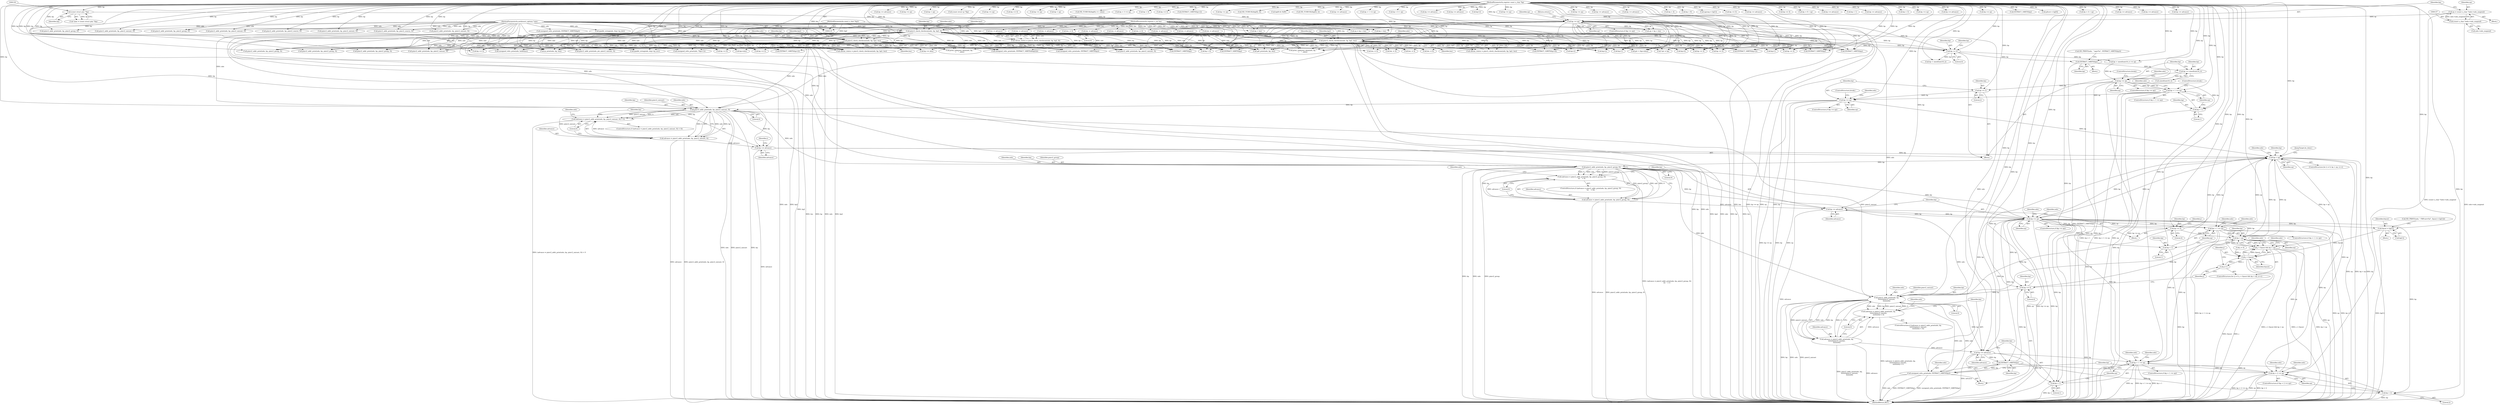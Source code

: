 digraph "0_tcpdump_6fca58f5f9c96749a575f52e20598ad43f5bdf30@API" {
"1000979" [label="(Call,bp += sizeof(uint16_t))"];
"1000977" [label="(Call,EXTRACT_16BITS(bp))"];
"1000121" [label="(MethodParameterIn,register const u_char *bp)"];
"1000961" [label="(Call,bp += 4)"];
"1000221" [label="(Call,pimv2_check_checksum(ndo, bp, bp2, len))"];
"1000209" [label="(Call,pimv2_check_checksum(ndo, bp, bp2, 8))"];
"1000120" [label="(MethodParameterIn,netdissect_options *ndo)"];
"1000142" [label="(Call,bp >= ep)"];
"1000129" [label="(Call,(const struct pim *)bp)"];
"1000134" [label="(Call,ep = (const u_char *)ndo->ndo_snapend)"];
"1000136" [label="(Call,(const u_char *)ndo->ndo_snapend)"];
"1000123" [label="(MethodParameterIn,const u_char *bp2)"];
"1000122" [label="(MethodParameterIn,register u_int len)"];
"1000230" [label="(Call,pimv2_check_checksum(ndo, bp, bp2, len))"];
"1000984" [label="(Call,bp >= ep)"];
"1000997" [label="(Call,bp + 1 >= ep)"];
"1001015" [label="(Call,bp >= ep)"];
"1001027" [label="(Call,pimv2_addr_print(ndo, bp, pimv2_unicast, 0))"];
"1001024" [label="(Call,(advance = pimv2_addr_print(ndo, bp, pimv2_unicast, 0)) < 0)"];
"1001025" [label="(Call,advance = pimv2_addr_print(ndo, bp, pimv2_unicast, 0))"];
"1001039" [label="(Call,bp += advance)"];
"1001046" [label="(Call,bp < ep)"];
"1001062" [label="(Call,pimv2_addr_print(ndo, bp, pimv2_group, 0))"];
"1001059" [label="(Call,(advance = pimv2_addr_print(ndo, bp, pimv2_group, 0))\n\t\t\t    < 0)"];
"1001060" [label="(Call,advance = pimv2_addr_print(ndo, bp, pimv2_group, 0))"];
"1001074" [label="(Call,bp += advance)"];
"1001078" [label="(Call,bp >= ep)"];
"1001096" [label="(Call,bp + 1 >= ep)"];
"1001128" [label="(Call,bp < ep)"];
"1001124" [label="(Call,j < frpcnt && bp < ep)"];
"1001144" [label="(Call,pimv2_addr_print(ndo, bp,\n\t\t\t\t\t\t\t\tpimv2_unicast,\n\t\t\t\t\t\t\t\t0))"];
"1001141" [label="(Call,(advance = pimv2_addr_print(ndo, bp,\n\t\t\t\t\t\t\t\tpimv2_unicast,\n\t\t\t\t\t\t\t\t0)) < 0)"];
"1001142" [label="(Call,advance = pimv2_addr_print(ndo, bp,\n\t\t\t\t\t\t\t\tpimv2_unicast,\n\t\t\t\t\t\t\t\t0))"];
"1001156" [label="(Call,bp += advance)"];
"1001160" [label="(Call,bp + 1 >= ep)"];
"1001180" [label="(Call,bp + 2 >= ep)"];
"1001161" [label="(Call,bp + 1)"];
"1001177" [label="(Call,EXTRACT_16BITS(bp))"];
"1001175" [label="(Call,unsigned_relts_print(ndo, EXTRACT_16BITS(bp)))"];
"1001181" [label="(Call,bp + 2)"];
"1001199" [label="(Call,bp += 4)"];
"1001097" [label="(Call,bp + 1)"];
"1001112" [label="(Call,frpcnt = bp[1])"];
"1001125" [label="(Call,j < frpcnt)"];
"1001131" [label="(Call,j++)"];
"1001117" [label="(Call,bp += 4)"];
"1000998" [label="(Call,bp + 1)"];
"1001011" [label="(Call,bp += 2)"];
"1000222" [label="(Identifier,ndo)"];
"1001206" [label="(JumpTarget,bs_done:)"];
"1000549" [label="(Call,bp+4)"];
"1001002" [label="(ControlStructure,break;)"];
"1001040" [label="(Identifier,bp)"];
"1001141" [label="(Call,(advance = pimv2_addr_print(ndo, bp,\n\t\t\t\t\t\t\t\tpimv2_unicast,\n\t\t\t\t\t\t\t\t0)) < 0)"];
"1001391" [label="(Call,pimv2_addr_print(ndo, bp, pimv2_unicast, 0))"];
"1001430" [label="(Call,pimv2_addr_print(ndo, bp, pimv2_group, 0))"];
"1000574" [label="(Call,ipaddr_string(ndo, &ip->ip_src))"];
"1000996" [label="(ControlStructure,if (bp + 1 >= ep))"];
"1001176" [label="(Identifier,ndo)"];
"1001095" [label="(ControlStructure,if (bp + 1 >= ep))"];
"1000266" [label="(Call,bp += 4)"];
"1000672" [label="(Call,bp += advance)"];
"1000648" [label="(Call,bp >= ep)"];
"1000219" [label="(Call,cksum_status = pimv2_check_checksum(ndo, bp, bp2, len))"];
"1001024" [label="(Call,(advance = pimv2_addr_print(ndo, bp, pimv2_unicast, 0)) < 0)"];
"1001114" [label="(Call,bp[1])"];
"1000613" [label="(Call,len -= 4)"];
"1001000" [label="(Literal,1)"];
"1001078" [label="(Call,bp >= ep)"];
"1001181" [label="(Call,bp + 2)"];
"1000231" [label="(Identifier,ndo)"];
"1000963" [label="(Literal,4)"];
"1001026" [label="(Identifier,advance)"];
"1000432" [label="(Call,unsigned_relts_print(ndo, *(bp+1)))"];
"1001209" [label="(Call,bp += 4)"];
"1000270" [label="(Call,bp < ep)"];
"1000134" [label="(Call,ep = (const u_char *)ndo->ndo_snapend)"];
"1000440" [label="(Call,EXTRACT_16BITS(bp+2))"];
"1000985" [label="(Identifier,bp)"];
"1000980" [label="(Identifier,bp)"];
"1001061" [label="(Identifier,advance)"];
"1000560" [label="(Call,(const struct ip *)bp)"];
"1000211" [label="(Identifier,bp)"];
"1001125" [label="(Call,j < frpcnt)"];
"1001058" [label="(ControlStructure,if ((advance = pimv2_addr_print(ndo, bp, pimv2_group, 0))\n\t\t\t    < 0))"];
"1001132" [label="(Identifier,j)"];
"1000435" [label="(Call,bp+1)"];
"1001146" [label="(Identifier,bp)"];
"1000978" [label="(Identifier,bp)"];
"1001216" [label="(Call,bp >= ep)"];
"1000143" [label="(Identifier,bp)"];
"1000230" [label="(Call,pimv2_check_checksum(ndo, bp, bp2, len))"];
"1000911" [label="(Call,len -= advance)"];
"1001032" [label="(Literal,0)"];
"1000692" [label="(Call,len -= 4)"];
"1001321" [label="(Call,bp += 4)"];
"1001375" [label="(Call,bp += 4)"];
"1001014" [label="(ControlStructure,if (bp >= ep))"];
"1001059" [label="(Call,(advance = pimv2_addr_print(ndo, bp, pimv2_group, 0))\n\t\t\t    < 0)"];
"1001067" [label="(Literal,0)"];
"1000981" [label="(Call,sizeof(uint16_t))"];
"1000232" [label="(Identifier,bp)"];
"1001080" [label="(Identifier,ep)"];
"1001159" [label="(ControlStructure,if (bp + 1 >= ep))"];
"1001201" [label="(Literal,4)"];
"1000391" [label="(Call,EXTRACT_32BITS(bp))"];
"1001247" [label="(Call,bp >= ep)"];
"1001048" [label="(Identifier,ep)"];
"1001414" [label="(Call,bp < ep)"];
"1000716" [label="(Call,pimv2_addr_print(ndo, bp, pimv2_unicast, 0))"];
"1000293" [label="(Call,ND_TCHECK2(bp[0], 4 + olen))"];
"1001358" [label="(Call,bp + 3 >= ep)"];
"1000131" [label="(Identifier,bp)"];
"1000977" [label="(Call,EXTRACT_16BITS(bp))"];
"1001013" [label="(Literal,2)"];
"1001029" [label="(Identifier,bp)"];
"1001136" [label="(Identifier,ndo)"];
"1001062" [label="(Call,pimv2_addr_print(ndo, bp, pimv2_group, 0))"];
"1001126" [label="(Identifier,j)"];
"1000127" [label="(Call,*pim = (const struct pim *)bp)"];
"1001173" [label="(Identifier,ndo)"];
"1000990" [label="(Identifier,ndo)"];
"1001098" [label="(Identifier,bp)"];
"1000736" [label="(Call,bp + 4)"];
"1000121" [label="(MethodParameterIn,register const u_char *bp)"];
"1001089" [label="(Identifier,ndo)"];
"1001243" [label="(Call,len -= advance)"];
"1001145" [label="(Identifier,ndo)"];
"1001131" [label="(Call,j++)"];
"1001104" [label="(Identifier,ndo)"];
"1001368" [label="(Call,unsigned_relts_print(ndo, EXTRACT_16BITS(&bp[2])))"];
"1001063" [label="(Identifier,ndo)"];
"1000783" [label="(Call,bp += 4)"];
"1000644" [label="(Call,len -= advance)"];
"1000320" [label="(Call,unsigned_relts_print(ndo, EXTRACT_16BITS(bp)))"];
"1000962" [label="(Identifier,bp)"];
"1001039" [label="(Call,bp += advance)"];
"1001129" [label="(Identifier,bp)"];
"1001525" [label="(Call,unsigned_relts_print(ndo, EXTRACT_16BITS(bp)))"];
"1001031" [label="(Literal,0)"];
"1000986" [label="(Identifier,ep)"];
"1000348" [label="(Call,EXTRACT_16BITS(bp+2))"];
"1001060" [label="(Call,advance = pimv2_addr_print(ndo, bp, pimv2_group, 0))"];
"1000223" [label="(Identifier,bp)"];
"1000322" [label="(Call,EXTRACT_16BITS(bp))"];
"1001164" [label="(Identifier,ep)"];
"1001044" [label="(Identifier,i)"];
"1001120" [label="(ControlStructure,for (j = 0; j < frpcnt && bp < ep; j++))"];
"1001379" [label="(Call,bp >= ep)"];
"1001036" [label="(Identifier,ndo)"];
"1000555" [label="(Call,len -= 8)"];
"1000274" [label="(Call,ND_TCHECK2(bp[0], 4))"];
"1001018" [label="(ControlStructure,break;)"];
"1001193" [label="(Identifier,ndo)"];
"1001117" [label="(Call,bp += 4)"];
"1001128" [label="(Call,bp < ep)"];
"1000135" [label="(Identifier,ep)"];
"1001130" [label="(Identifier,ep)"];
"1001285" [label="(Call,bp[0] & 0x80)"];
"1001144" [label="(Call,pimv2_addr_print(ndo, bp,\n\t\t\t\t\t\t\t\tpimv2_unicast,\n\t\t\t\t\t\t\t\t0))"];
"1001516" [label="(Call,ND_TCHECK2(bp[0], 2))"];
"1001467" [label="(Call,bp += advance)"];
"1000983" [label="(ControlStructure,if (bp >= ep))"];
"1001204" [label="(Identifier,ndo)"];
"1000580" [label="(Call,ipaddr_string(ndo, &ip->ip_dst))"];
"1000660" [label="(Call,pimv2_addr_print(ndo, bp, pimv2_unicast, 0))"];
"1001177" [label="(Call,EXTRACT_16BITS(bp))"];
"1001140" [label="(ControlStructure,if ((advance = pimv2_addr_print(ndo, bp,\n\t\t\t\t\t\t\t\tpimv2_unicast,\n\t\t\t\t\t\t\t\t0)) < 0))"];
"1001343" [label="(Call,bp + 1 >= ep)"];
"1001547" [label="(MethodReturn,RET)"];
"1000835" [label="(Call,bp + 4 > ep)"];
"1000147" [label="(Call,ep > bp + len)"];
"1000548" [label="(Call,EXTRACT_32BITS(bp+4))"];
"1001001" [label="(Identifier,ep)"];
"1000871" [label="(Call,len -= 4)"];
"1000149" [label="(Call,bp + len)"];
"1000908" [label="(Call,bp += advance)"];
"1000233" [label="(Identifier,bp2)"];
"1001113" [label="(Identifier,frpcnt)"];
"1001240" [label="(Call,bp += advance)"];
"1000349" [label="(Call,bp+2)"];
"1000452" [label="(Call,bp+2)"];
"1000704" [label="(Call,bp >= ep)"];
"1000987" [label="(ControlStructure,break;)"];
"1000423" [label="(Call,bp+1)"];
"1001027" [label="(Call,pimv2_addr_print(ndo, bp, pimv2_unicast, 0))"];
"1001153" [label="(Identifier,ndo)"];
"1000472" [label="(Call,ptr < (bp+olen))"];
"1001012" [label="(Identifier,bp)"];
"1000468" [label="(Call,*ptr = bp)"];
"1001228" [label="(Call,pimv2_addr_print(ndo, bp, pimv2_group, 0))"];
"1001079" [label="(Identifier,bp)"];
"1001099" [label="(Literal,1)"];
"1000896" [label="(Call,pimv2_addr_print(ndo, bp, pimv2_source, 0))"];
"1000510" [label="(Call,print_unknown_data(ndo, bp, \"\n\t    \", olen))"];
"1001064" [label="(Identifier,bp)"];
"1000966" [label="(Call,bp + sizeof(uint16_t))"];
"1001076" [label="(Identifier,advance)"];
"1001199" [label="(Call,bp += 4)"];
"1001075" [label="(Identifier,bp)"];
"1000588" [label="(Call,ip_print(ndo, bp, len))"];
"1001074" [label="(Call,bp += advance)"];
"1000617" [label="(Call,bp >= ep)"];
"1000129" [label="(Call,(const struct pim *)bp)"];
"1001271" [label="(Call,bp += advance)"];
"1000780" [label="(Call,unsigned_relts_print(ndo, holdtime))"];
"1000144" [label="(Identifier,ep)"];
"1001042" [label="(ControlStructure,for (i = 0; bp < ep; i++))"];
"1001162" [label="(Identifier,bp)"];
"1000816" [label="(Call,pimv2_addr_print(ndo, bp, pimv2_group, 0))"];
"1001147" [label="(Identifier,pimv2_unicast)"];
"1000641" [label="(Call,bp += advance)"];
"1000961" [label="(Call,bp += 4)"];
"1000552" [label="(Call,bp += 8)"];
"1000965" [label="(Call,bp + sizeof(uint16_t) >= ep)"];
"1001112" [label="(Call,frpcnt = bp[1])"];
"1000142" [label="(Call,bp >= ep)"];
"1000124" [label="(Block,)"];
"1000138" [label="(Call,ndo->ndo_snapend)"];
"1001025" [label="(Call,advance = pimv2_addr_print(ndo, bp, pimv2_unicast, 0))"];
"1000951" [label="(Call,len -= advance)"];
"1001118" [label="(Identifier,bp)"];
"1000979" [label="(Call,bp += sizeof(uint16_t))"];
"1001015" [label="(Call,bp >= ep)"];
"1000451" [label="(Call,EXTRACT_16BITS(bp+2))"];
"1001041" [label="(Identifier,advance)"];
"1000522" [label="(Call,print_unknown_data(ndo, bp, \"\n\t    \", olen))"];
"1000836" [label="(Call,bp + 4)"];
"1000484" [label="(Call,pimv2_addr_print(ndo, ptr, pimv2_unicast, 0))"];
"1001182" [label="(Identifier,bp)"];
"1001110" [label="(Block,)"];
"1001157" [label="(Identifier,bp)"];
"1001200" [label="(Identifier,bp)"];
"1001127" [label="(Identifier,frpcnt)"];
"1000210" [label="(Identifier,ndo)"];
"1001279" [label="(Call,bp + 8)"];
"1001046" [label="(Call,bp < ep)"];
"1000997" [label="(Call,bp + 1 >= ep)"];
"1000741" [label="(Call,ngroup = bp[1])"];
"1000120" [label="(MethodParameterIn,netdissect_options *ndo)"];
"1001179" [label="(ControlStructure,if (bp + 2 >= ep))"];
"1001097" [label="(Call,bp + 1)"];
"1001021" [label="(Identifier,ndo)"];
"1000868" [label="(Call,bp += 4)"];
"1001054" [label="(Identifier,ndo)"];
"1001016" [label="(Identifier,bp)"];
"1000122" [label="(MethodParameterIn,register u_int len)"];
"1001158" [label="(Identifier,advance)"];
"1001513" [label="(Call,bp += advance)"];
"1000474" [label="(Call,bp+olen)"];
"1001175" [label="(Call,unsigned_relts_print(ndo, EXTRACT_16BITS(bp)))"];
"1000972" [label="(Call,ND_PRINT((ndo, \" tag=%x\", EXTRACT_16BITS(bp))))"];
"1001501" [label="(Call,pimv2_addr_print(ndo, bp, pimv2_unicast, 0))"];
"1000145" [label="(Return,return;)"];
"1001051" [label="(Block,)"];
"1001148" [label="(Literal,0)"];
"1001149" [label="(Literal,0)"];
"1001184" [label="(Identifier,ep)"];
"1000313" [label="(Call,bp += 4)"];
"1000209" [label="(Call,pimv2_check_checksum(ndo, bp, bp2, 8))"];
"1001278" [label="(Call,bp + 8 > ep)"];
"1001107" [label="(Call,ND_PRINT((ndo, \" FRPcnt=%d\", frpcnt = bp[1])))"];
"1001133" [label="(Block,)"];
"1000123" [label="(MethodParameterIn,const u_char *bp2)"];
"1000234" [label="(Identifier,len)"];
"1000957" [label="(Block,)"];
"1000948" [label="(Call,bp += advance)"];
"1001344" [label="(Call,bp + 1)"];
"1001180" [label="(Call,bp + 2 >= ep)"];
"1000731" [label="(Call,len -= advance)"];
"1001160" [label="(Call,bp + 1 >= ep)"];
"1001119" [label="(Literal,4)"];
"1000136" [label="(Call,(const u_char *)ndo->ndo_snapend)"];
"1001122" [label="(Identifier,j)"];
"1000999" [label="(Identifier,bp)"];
"1001161" [label="(Call,bp + 1)"];
"1001071" [label="(Identifier,ndo)"];
"1001442" [label="(Call,bp += advance)"];
"1000441" [label="(Call,bp+2)"];
"1000936" [label="(Call,pimv2_addr_print(ndo, bp, pimv2_source, 0))"];
"1001359" [label="(Call,bp + 3)"];
"1000998" [label="(Call,bp + 1)"];
"1001121" [label="(Call,j = 0)"];
"1000212" [label="(Identifier,bp2)"];
"1000148" [label="(Identifier,ep)"];
"1001325" [label="(Call,bp >= ep)"];
"1000629" [label="(Call,pimv2_addr_print(ndo, bp, pimv2_group, 0))"];
"1000975" [label="(Block,)"];
"1001490" [label="(Call,bp += advance)"];
"1000967" [label="(Identifier,bp)"];
"1001065" [label="(Identifier,pimv2_group)"];
"1001455" [label="(Call,pimv2_addr_print(ndo, bp, pimv2_unicast, 0))"];
"1001188" [label="(Identifier,ndo)"];
"1001066" [label="(Literal,0)"];
"1001124" [label="(Call,j < frpcnt && bp < ep)"];
"1001478" [label="(Call,pimv2_addr_print(ndo, bp, pimv2_group, 0))"];
"1000207" [label="(Call,cksum_status = pimv2_check_checksum(ndo, bp, bp2, 8))"];
"1000221" [label="(Call,pimv2_check_checksum(ndo, bp, bp2, len))"];
"1000344" [label="(Call,EXTRACT_16BITS(bp))"];
"1001212" [label="(Call,len -= 4)"];
"1001077" [label="(ControlStructure,if (bp >= ep))"];
"1001168" [label="(Identifier,ndo)"];
"1001156" [label="(Call,bp += advance)"];
"1001005" [label="(Identifier,ndo)"];
"1000786" [label="(Call,len -= 4)"];
"1001178" [label="(Identifier,bp)"];
"1000800" [label="(Call,bp >= ep)"];
"1000675" [label="(Call,len -= advance)"];
"1000152" [label="(Call,ep = bp + len)"];
"1000536" [label="(Call,bp + 4)"];
"1000228" [label="(Call,cksum_status = pimv2_check_checksum(ndo, bp, bp2, len))"];
"1001023" [label="(ControlStructure,if ((advance = pimv2_addr_print(ndo, bp, pimv2_unicast, 0)) < 0))"];
"1001142" [label="(Call,advance = pimv2_addr_print(ndo, bp,\n\t\t\t\t\t\t\t\tpimv2_unicast,\n\t\t\t\t\t\t\t\t0))"];
"1001527" [label="(Call,EXTRACT_16BITS(bp))"];
"1001047" [label="(Identifier,bp)"];
"1001183" [label="(Literal,2)"];
"1001337" [label="(Call,pfxcnt = bp[0])"];
"1000225" [label="(Identifier,len)"];
"1001030" [label="(Identifier,pimv2_unicast)"];
"1000594" [label="(Call,ip6_print(ndo, bp, len))"];
"1000409" [label="(Call,EXTRACT_32BITS(bp))"];
"1001259" [label="(Call,pimv2_addr_print(ndo, bp, pimv2_unicast, 0))"];
"1001084" [label="(Identifier,ndo)"];
"1000831" [label="(Call,len -= advance)"];
"1000141" [label="(ControlStructure,if (bp >= ep))"];
"1001274" [label="(Call,len -= advance)"];
"1001028" [label="(Identifier,ndo)"];
"1001100" [label="(Identifier,ep)"];
"1001096" [label="(Call,bp + 1 >= ep)"];
"1000735" [label="(Call,bp + 4 > ep)"];
"1000689" [label="(Call,bp += 4)"];
"1000610" [label="(Call,bp += 4)"];
"1000527" [label="(Call,bp += olen)"];
"1001011" [label="(Call,bp += 2)"];
"1001143" [label="(Identifier,advance)"];
"1001403" [label="(Call,bp += advance)"];
"1000224" [label="(Identifier,bp2)"];
"1001163" [label="(Literal,1)"];
"1001109" [label="(Identifier,ndo)"];
"1000828" [label="(Call,bp += advance)"];
"1000984" [label="(Call,bp >= ep)"];
"1000213" [label="(Literal,8)"];
"1000154" [label="(Call,bp + len)"];
"1001017" [label="(Identifier,ep)"];
"1000728" [label="(Call,bp += advance)"];
"1000979" -> "1000957"  [label="AST: "];
"1000979" -> "1000981"  [label="CFG: "];
"1000980" -> "1000979"  [label="AST: "];
"1000981" -> "1000979"  [label="AST: "];
"1000985" -> "1000979"  [label="CFG: "];
"1000977" -> "1000979"  [label="DDG: bp"];
"1000121" -> "1000979"  [label="DDG: bp"];
"1000979" -> "1000984"  [label="DDG: bp"];
"1000977" -> "1000975"  [label="AST: "];
"1000977" -> "1000978"  [label="CFG: "];
"1000978" -> "1000977"  [label="AST: "];
"1000972" -> "1000977"  [label="CFG: "];
"1000977" -> "1001547"  [label="DDG: EXTRACT_16BITS(bp)"];
"1000121" -> "1000977"  [label="DDG: bp"];
"1000961" -> "1000977"  [label="DDG: bp"];
"1000121" -> "1000119"  [label="AST: "];
"1000121" -> "1001547"  [label="DDG: bp"];
"1000121" -> "1000129"  [label="DDG: bp"];
"1000121" -> "1000142"  [label="DDG: bp"];
"1000121" -> "1000147"  [label="DDG: bp"];
"1000121" -> "1000149"  [label="DDG: bp"];
"1000121" -> "1000152"  [label="DDG: bp"];
"1000121" -> "1000154"  [label="DDG: bp"];
"1000121" -> "1000209"  [label="DDG: bp"];
"1000121" -> "1000221"  [label="DDG: bp"];
"1000121" -> "1000230"  [label="DDG: bp"];
"1000121" -> "1000266"  [label="DDG: bp"];
"1000121" -> "1000270"  [label="DDG: bp"];
"1000121" -> "1000274"  [label="DDG: bp"];
"1000121" -> "1000293"  [label="DDG: bp"];
"1000121" -> "1000313"  [label="DDG: bp"];
"1000121" -> "1000322"  [label="DDG: bp"];
"1000121" -> "1000344"  [label="DDG: bp"];
"1000121" -> "1000348"  [label="DDG: bp"];
"1000121" -> "1000349"  [label="DDG: bp"];
"1000121" -> "1000391"  [label="DDG: bp"];
"1000121" -> "1000409"  [label="DDG: bp"];
"1000121" -> "1000423"  [label="DDG: bp"];
"1000121" -> "1000435"  [label="DDG: bp"];
"1000121" -> "1000440"  [label="DDG: bp"];
"1000121" -> "1000441"  [label="DDG: bp"];
"1000121" -> "1000451"  [label="DDG: bp"];
"1000121" -> "1000452"  [label="DDG: bp"];
"1000121" -> "1000468"  [label="DDG: bp"];
"1000121" -> "1000472"  [label="DDG: bp"];
"1000121" -> "1000474"  [label="DDG: bp"];
"1000121" -> "1000510"  [label="DDG: bp"];
"1000121" -> "1000522"  [label="DDG: bp"];
"1000121" -> "1000527"  [label="DDG: bp"];
"1000121" -> "1000536"  [label="DDG: bp"];
"1000121" -> "1000548"  [label="DDG: bp"];
"1000121" -> "1000549"  [label="DDG: bp"];
"1000121" -> "1000552"  [label="DDG: bp"];
"1000121" -> "1000560"  [label="DDG: bp"];
"1000121" -> "1000588"  [label="DDG: bp"];
"1000121" -> "1000594"  [label="DDG: bp"];
"1000121" -> "1000610"  [label="DDG: bp"];
"1000121" -> "1000617"  [label="DDG: bp"];
"1000121" -> "1000629"  [label="DDG: bp"];
"1000121" -> "1000641"  [label="DDG: bp"];
"1000121" -> "1000648"  [label="DDG: bp"];
"1000121" -> "1000660"  [label="DDG: bp"];
"1000121" -> "1000672"  [label="DDG: bp"];
"1000121" -> "1000689"  [label="DDG: bp"];
"1000121" -> "1000704"  [label="DDG: bp"];
"1000121" -> "1000716"  [label="DDG: bp"];
"1000121" -> "1000728"  [label="DDG: bp"];
"1000121" -> "1000735"  [label="DDG: bp"];
"1000121" -> "1000736"  [label="DDG: bp"];
"1000121" -> "1000741"  [label="DDG: bp"];
"1000121" -> "1000783"  [label="DDG: bp"];
"1000121" -> "1000800"  [label="DDG: bp"];
"1000121" -> "1000816"  [label="DDG: bp"];
"1000121" -> "1000828"  [label="DDG: bp"];
"1000121" -> "1000835"  [label="DDG: bp"];
"1000121" -> "1000836"  [label="DDG: bp"];
"1000121" -> "1000868"  [label="DDG: bp"];
"1000121" -> "1000896"  [label="DDG: bp"];
"1000121" -> "1000908"  [label="DDG: bp"];
"1000121" -> "1000936"  [label="DDG: bp"];
"1000121" -> "1000948"  [label="DDG: bp"];
"1000121" -> "1000961"  [label="DDG: bp"];
"1000121" -> "1000965"  [label="DDG: bp"];
"1000121" -> "1000966"  [label="DDG: bp"];
"1000121" -> "1000984"  [label="DDG: bp"];
"1000121" -> "1000997"  [label="DDG: bp"];
"1000121" -> "1000998"  [label="DDG: bp"];
"1000121" -> "1001011"  [label="DDG: bp"];
"1000121" -> "1001015"  [label="DDG: bp"];
"1000121" -> "1001027"  [label="DDG: bp"];
"1000121" -> "1001039"  [label="DDG: bp"];
"1000121" -> "1001046"  [label="DDG: bp"];
"1000121" -> "1001062"  [label="DDG: bp"];
"1000121" -> "1001074"  [label="DDG: bp"];
"1000121" -> "1001078"  [label="DDG: bp"];
"1000121" -> "1001096"  [label="DDG: bp"];
"1000121" -> "1001097"  [label="DDG: bp"];
"1000121" -> "1001112"  [label="DDG: bp"];
"1000121" -> "1001117"  [label="DDG: bp"];
"1000121" -> "1001128"  [label="DDG: bp"];
"1000121" -> "1001144"  [label="DDG: bp"];
"1000121" -> "1001156"  [label="DDG: bp"];
"1000121" -> "1001160"  [label="DDG: bp"];
"1000121" -> "1001161"  [label="DDG: bp"];
"1000121" -> "1001177"  [label="DDG: bp"];
"1000121" -> "1001180"  [label="DDG: bp"];
"1000121" -> "1001181"  [label="DDG: bp"];
"1000121" -> "1001199"  [label="DDG: bp"];
"1000121" -> "1001209"  [label="DDG: bp"];
"1000121" -> "1001216"  [label="DDG: bp"];
"1000121" -> "1001228"  [label="DDG: bp"];
"1000121" -> "1001240"  [label="DDG: bp"];
"1000121" -> "1001247"  [label="DDG: bp"];
"1000121" -> "1001259"  [label="DDG: bp"];
"1000121" -> "1001271"  [label="DDG: bp"];
"1000121" -> "1001278"  [label="DDG: bp"];
"1000121" -> "1001279"  [label="DDG: bp"];
"1000121" -> "1001285"  [label="DDG: bp"];
"1000121" -> "1001321"  [label="DDG: bp"];
"1000121" -> "1001325"  [label="DDG: bp"];
"1000121" -> "1001337"  [label="DDG: bp"];
"1000121" -> "1001343"  [label="DDG: bp"];
"1000121" -> "1001344"  [label="DDG: bp"];
"1000121" -> "1001358"  [label="DDG: bp"];
"1000121" -> "1001359"  [label="DDG: bp"];
"1000121" -> "1001375"  [label="DDG: bp"];
"1000121" -> "1001379"  [label="DDG: bp"];
"1000121" -> "1001391"  [label="DDG: bp"];
"1000121" -> "1001403"  [label="DDG: bp"];
"1000121" -> "1001414"  [label="DDG: bp"];
"1000121" -> "1001430"  [label="DDG: bp"];
"1000121" -> "1001442"  [label="DDG: bp"];
"1000121" -> "1001455"  [label="DDG: bp"];
"1000121" -> "1001467"  [label="DDG: bp"];
"1000121" -> "1001478"  [label="DDG: bp"];
"1000121" -> "1001490"  [label="DDG: bp"];
"1000121" -> "1001501"  [label="DDG: bp"];
"1000121" -> "1001513"  [label="DDG: bp"];
"1000121" -> "1001516"  [label="DDG: bp"];
"1000121" -> "1001527"  [label="DDG: bp"];
"1000961" -> "1000957"  [label="AST: "];
"1000961" -> "1000963"  [label="CFG: "];
"1000962" -> "1000961"  [label="AST: "];
"1000963" -> "1000961"  [label="AST: "];
"1000967" -> "1000961"  [label="CFG: "];
"1000221" -> "1000961"  [label="DDG: bp"];
"1000230" -> "1000961"  [label="DDG: bp"];
"1000209" -> "1000961"  [label="DDG: bp"];
"1000142" -> "1000961"  [label="DDG: bp"];
"1000961" -> "1000965"  [label="DDG: bp"];
"1000961" -> "1000966"  [label="DDG: bp"];
"1000221" -> "1000219"  [label="AST: "];
"1000221" -> "1000225"  [label="CFG: "];
"1000222" -> "1000221"  [label="AST: "];
"1000223" -> "1000221"  [label="AST: "];
"1000224" -> "1000221"  [label="AST: "];
"1000225" -> "1000221"  [label="AST: "];
"1000219" -> "1000221"  [label="CFG: "];
"1000221" -> "1001547"  [label="DDG: len"];
"1000221" -> "1001547"  [label="DDG: bp"];
"1000221" -> "1001547"  [label="DDG: ndo"];
"1000221" -> "1001547"  [label="DDG: bp2"];
"1000221" -> "1000219"  [label="DDG: ndo"];
"1000221" -> "1000219"  [label="DDG: bp"];
"1000221" -> "1000219"  [label="DDG: bp2"];
"1000221" -> "1000219"  [label="DDG: len"];
"1000209" -> "1000221"  [label="DDG: ndo"];
"1000209" -> "1000221"  [label="DDG: bp"];
"1000209" -> "1000221"  [label="DDG: bp2"];
"1000120" -> "1000221"  [label="DDG: ndo"];
"1000123" -> "1000221"  [label="DDG: bp2"];
"1000122" -> "1000221"  [label="DDG: len"];
"1000221" -> "1000266"  [label="DDG: bp"];
"1000221" -> "1000320"  [label="DDG: ndo"];
"1000221" -> "1000322"  [label="DDG: bp"];
"1000221" -> "1000344"  [label="DDG: bp"];
"1000221" -> "1000391"  [label="DDG: bp"];
"1000221" -> "1000409"  [label="DDG: bp"];
"1000221" -> "1000423"  [label="DDG: bp"];
"1000221" -> "1000432"  [label="DDG: ndo"];
"1000221" -> "1000435"  [label="DDG: bp"];
"1000221" -> "1000440"  [label="DDG: bp"];
"1000221" -> "1000441"  [label="DDG: bp"];
"1000221" -> "1000451"  [label="DDG: bp"];
"1000221" -> "1000452"  [label="DDG: bp"];
"1000221" -> "1000468"  [label="DDG: bp"];
"1000221" -> "1000472"  [label="DDG: bp"];
"1000221" -> "1000474"  [label="DDG: bp"];
"1000221" -> "1000484"  [label="DDG: ndo"];
"1000221" -> "1000510"  [label="DDG: ndo"];
"1000221" -> "1000510"  [label="DDG: bp"];
"1000221" -> "1000522"  [label="DDG: ndo"];
"1000221" -> "1000522"  [label="DDG: bp"];
"1000221" -> "1000527"  [label="DDG: bp"];
"1000221" -> "1000536"  [label="DDG: bp"];
"1000221" -> "1000548"  [label="DDG: bp"];
"1000221" -> "1000549"  [label="DDG: bp"];
"1000221" -> "1000552"  [label="DDG: bp"];
"1000221" -> "1000555"  [label="DDG: len"];
"1000221" -> "1000574"  [label="DDG: ndo"];
"1000221" -> "1000588"  [label="DDG: ndo"];
"1000221" -> "1000588"  [label="DDG: bp"];
"1000221" -> "1000588"  [label="DDG: len"];
"1000221" -> "1000594"  [label="DDG: ndo"];
"1000221" -> "1000594"  [label="DDG: bp"];
"1000221" -> "1000594"  [label="DDG: len"];
"1000221" -> "1000610"  [label="DDG: bp"];
"1000221" -> "1000613"  [label="DDG: len"];
"1000221" -> "1000629"  [label="DDG: ndo"];
"1000221" -> "1000689"  [label="DDG: bp"];
"1000221" -> "1000692"  [label="DDG: len"];
"1000221" -> "1000716"  [label="DDG: ndo"];
"1000221" -> "1000780"  [label="DDG: ndo"];
"1000221" -> "1000816"  [label="DDG: ndo"];
"1000221" -> "1001027"  [label="DDG: ndo"];
"1000221" -> "1001209"  [label="DDG: bp"];
"1000221" -> "1001212"  [label="DDG: len"];
"1000221" -> "1001228"  [label="DDG: ndo"];
"1000221" -> "1001321"  [label="DDG: bp"];
"1000221" -> "1001368"  [label="DDG: ndo"];
"1000221" -> "1001455"  [label="DDG: ndo"];
"1000221" -> "1001455"  [label="DDG: bp"];
"1000209" -> "1000207"  [label="AST: "];
"1000209" -> "1000213"  [label="CFG: "];
"1000210" -> "1000209"  [label="AST: "];
"1000211" -> "1000209"  [label="AST: "];
"1000212" -> "1000209"  [label="AST: "];
"1000213" -> "1000209"  [label="AST: "];
"1000207" -> "1000209"  [label="CFG: "];
"1000209" -> "1001547"  [label="DDG: ndo"];
"1000209" -> "1001547"  [label="DDG: bp2"];
"1000209" -> "1001547"  [label="DDG: bp"];
"1000209" -> "1000207"  [label="DDG: ndo"];
"1000209" -> "1000207"  [label="DDG: bp"];
"1000209" -> "1000207"  [label="DDG: bp2"];
"1000209" -> "1000207"  [label="DDG: 8"];
"1000120" -> "1000209"  [label="DDG: ndo"];
"1000142" -> "1000209"  [label="DDG: bp"];
"1000123" -> "1000209"  [label="DDG: bp2"];
"1000209" -> "1000266"  [label="DDG: bp"];
"1000209" -> "1000320"  [label="DDG: ndo"];
"1000209" -> "1000322"  [label="DDG: bp"];
"1000209" -> "1000344"  [label="DDG: bp"];
"1000209" -> "1000391"  [label="DDG: bp"];
"1000209" -> "1000409"  [label="DDG: bp"];
"1000209" -> "1000423"  [label="DDG: bp"];
"1000209" -> "1000432"  [label="DDG: ndo"];
"1000209" -> "1000435"  [label="DDG: bp"];
"1000209" -> "1000440"  [label="DDG: bp"];
"1000209" -> "1000441"  [label="DDG: bp"];
"1000209" -> "1000451"  [label="DDG: bp"];
"1000209" -> "1000452"  [label="DDG: bp"];
"1000209" -> "1000468"  [label="DDG: bp"];
"1000209" -> "1000472"  [label="DDG: bp"];
"1000209" -> "1000474"  [label="DDG: bp"];
"1000209" -> "1000484"  [label="DDG: ndo"];
"1000209" -> "1000510"  [label="DDG: ndo"];
"1000209" -> "1000510"  [label="DDG: bp"];
"1000209" -> "1000522"  [label="DDG: ndo"];
"1000209" -> "1000522"  [label="DDG: bp"];
"1000209" -> "1000527"  [label="DDG: bp"];
"1000209" -> "1000536"  [label="DDG: bp"];
"1000209" -> "1000548"  [label="DDG: bp"];
"1000209" -> "1000549"  [label="DDG: bp"];
"1000209" -> "1000552"  [label="DDG: bp"];
"1000209" -> "1000574"  [label="DDG: ndo"];
"1000209" -> "1000588"  [label="DDG: ndo"];
"1000209" -> "1000588"  [label="DDG: bp"];
"1000209" -> "1000594"  [label="DDG: ndo"];
"1000209" -> "1000594"  [label="DDG: bp"];
"1000209" -> "1000610"  [label="DDG: bp"];
"1000209" -> "1000629"  [label="DDG: ndo"];
"1000209" -> "1000689"  [label="DDG: bp"];
"1000209" -> "1000716"  [label="DDG: ndo"];
"1000209" -> "1000780"  [label="DDG: ndo"];
"1000209" -> "1000816"  [label="DDG: ndo"];
"1000209" -> "1001027"  [label="DDG: ndo"];
"1000209" -> "1001209"  [label="DDG: bp"];
"1000209" -> "1001228"  [label="DDG: ndo"];
"1000209" -> "1001321"  [label="DDG: bp"];
"1000209" -> "1001368"  [label="DDG: ndo"];
"1000209" -> "1001455"  [label="DDG: ndo"];
"1000209" -> "1001455"  [label="DDG: bp"];
"1000120" -> "1000119"  [label="AST: "];
"1000120" -> "1001547"  [label="DDG: ndo"];
"1000120" -> "1000230"  [label="DDG: ndo"];
"1000120" -> "1000320"  [label="DDG: ndo"];
"1000120" -> "1000432"  [label="DDG: ndo"];
"1000120" -> "1000484"  [label="DDG: ndo"];
"1000120" -> "1000510"  [label="DDG: ndo"];
"1000120" -> "1000522"  [label="DDG: ndo"];
"1000120" -> "1000574"  [label="DDG: ndo"];
"1000120" -> "1000580"  [label="DDG: ndo"];
"1000120" -> "1000588"  [label="DDG: ndo"];
"1000120" -> "1000594"  [label="DDG: ndo"];
"1000120" -> "1000629"  [label="DDG: ndo"];
"1000120" -> "1000660"  [label="DDG: ndo"];
"1000120" -> "1000716"  [label="DDG: ndo"];
"1000120" -> "1000780"  [label="DDG: ndo"];
"1000120" -> "1000816"  [label="DDG: ndo"];
"1000120" -> "1000896"  [label="DDG: ndo"];
"1000120" -> "1000936"  [label="DDG: ndo"];
"1000120" -> "1001027"  [label="DDG: ndo"];
"1000120" -> "1001062"  [label="DDG: ndo"];
"1000120" -> "1001144"  [label="DDG: ndo"];
"1000120" -> "1001175"  [label="DDG: ndo"];
"1000120" -> "1001228"  [label="DDG: ndo"];
"1000120" -> "1001259"  [label="DDG: ndo"];
"1000120" -> "1001368"  [label="DDG: ndo"];
"1000120" -> "1001391"  [label="DDG: ndo"];
"1000120" -> "1001430"  [label="DDG: ndo"];
"1000120" -> "1001455"  [label="DDG: ndo"];
"1000120" -> "1001478"  [label="DDG: ndo"];
"1000120" -> "1001501"  [label="DDG: ndo"];
"1000120" -> "1001525"  [label="DDG: ndo"];
"1000142" -> "1000141"  [label="AST: "];
"1000142" -> "1000144"  [label="CFG: "];
"1000143" -> "1000142"  [label="AST: "];
"1000144" -> "1000142"  [label="AST: "];
"1000145" -> "1000142"  [label="CFG: "];
"1000148" -> "1000142"  [label="CFG: "];
"1000142" -> "1001547"  [label="DDG: bp >= ep"];
"1000142" -> "1001547"  [label="DDG: ep"];
"1000142" -> "1001547"  [label="DDG: bp"];
"1000129" -> "1000142"  [label="DDG: bp"];
"1000134" -> "1000142"  [label="DDG: ep"];
"1000142" -> "1000147"  [label="DDG: ep"];
"1000142" -> "1000147"  [label="DDG: bp"];
"1000142" -> "1000149"  [label="DDG: bp"];
"1000142" -> "1000152"  [label="DDG: bp"];
"1000142" -> "1000154"  [label="DDG: bp"];
"1000142" -> "1000230"  [label="DDG: bp"];
"1000142" -> "1000266"  [label="DDG: bp"];
"1000142" -> "1000322"  [label="DDG: bp"];
"1000142" -> "1000344"  [label="DDG: bp"];
"1000142" -> "1000391"  [label="DDG: bp"];
"1000142" -> "1000409"  [label="DDG: bp"];
"1000142" -> "1000423"  [label="DDG: bp"];
"1000142" -> "1000435"  [label="DDG: bp"];
"1000142" -> "1000440"  [label="DDG: bp"];
"1000142" -> "1000441"  [label="DDG: bp"];
"1000142" -> "1000451"  [label="DDG: bp"];
"1000142" -> "1000452"  [label="DDG: bp"];
"1000142" -> "1000468"  [label="DDG: bp"];
"1000142" -> "1000472"  [label="DDG: bp"];
"1000142" -> "1000474"  [label="DDG: bp"];
"1000142" -> "1000510"  [label="DDG: bp"];
"1000142" -> "1000522"  [label="DDG: bp"];
"1000142" -> "1000527"  [label="DDG: bp"];
"1000142" -> "1000536"  [label="DDG: bp"];
"1000142" -> "1000548"  [label="DDG: bp"];
"1000142" -> "1000549"  [label="DDG: bp"];
"1000142" -> "1000552"  [label="DDG: bp"];
"1000142" -> "1000588"  [label="DDG: bp"];
"1000142" -> "1000594"  [label="DDG: bp"];
"1000142" -> "1000610"  [label="DDG: bp"];
"1000142" -> "1000689"  [label="DDG: bp"];
"1000142" -> "1001209"  [label="DDG: bp"];
"1000142" -> "1001321"  [label="DDG: bp"];
"1000142" -> "1001455"  [label="DDG: bp"];
"1000129" -> "1000127"  [label="AST: "];
"1000129" -> "1000131"  [label="CFG: "];
"1000130" -> "1000129"  [label="AST: "];
"1000131" -> "1000129"  [label="AST: "];
"1000127" -> "1000129"  [label="CFG: "];
"1000129" -> "1000127"  [label="DDG: bp"];
"1000134" -> "1000124"  [label="AST: "];
"1000134" -> "1000136"  [label="CFG: "];
"1000135" -> "1000134"  [label="AST: "];
"1000136" -> "1000134"  [label="AST: "];
"1000143" -> "1000134"  [label="CFG: "];
"1000134" -> "1001547"  [label="DDG: (const u_char *)ndo->ndo_snapend"];
"1000136" -> "1000134"  [label="DDG: ndo->ndo_snapend"];
"1000136" -> "1000138"  [label="CFG: "];
"1000137" -> "1000136"  [label="AST: "];
"1000138" -> "1000136"  [label="AST: "];
"1000136" -> "1001547"  [label="DDG: ndo->ndo_snapend"];
"1000123" -> "1000119"  [label="AST: "];
"1000123" -> "1001547"  [label="DDG: bp2"];
"1000123" -> "1000230"  [label="DDG: bp2"];
"1000122" -> "1000119"  [label="AST: "];
"1000122" -> "1001547"  [label="DDG: len"];
"1000122" -> "1000147"  [label="DDG: len"];
"1000122" -> "1000149"  [label="DDG: len"];
"1000122" -> "1000152"  [label="DDG: len"];
"1000122" -> "1000154"  [label="DDG: len"];
"1000122" -> "1000230"  [label="DDG: len"];
"1000122" -> "1000555"  [label="DDG: len"];
"1000122" -> "1000588"  [label="DDG: len"];
"1000122" -> "1000594"  [label="DDG: len"];
"1000122" -> "1000613"  [label="DDG: len"];
"1000122" -> "1000644"  [label="DDG: len"];
"1000122" -> "1000675"  [label="DDG: len"];
"1000122" -> "1000692"  [label="DDG: len"];
"1000122" -> "1000731"  [label="DDG: len"];
"1000122" -> "1000786"  [label="DDG: len"];
"1000122" -> "1000831"  [label="DDG: len"];
"1000122" -> "1000871"  [label="DDG: len"];
"1000122" -> "1000911"  [label="DDG: len"];
"1000122" -> "1000951"  [label="DDG: len"];
"1000122" -> "1001212"  [label="DDG: len"];
"1000122" -> "1001243"  [label="DDG: len"];
"1000122" -> "1001274"  [label="DDG: len"];
"1000230" -> "1000228"  [label="AST: "];
"1000230" -> "1000234"  [label="CFG: "];
"1000231" -> "1000230"  [label="AST: "];
"1000232" -> "1000230"  [label="AST: "];
"1000233" -> "1000230"  [label="AST: "];
"1000234" -> "1000230"  [label="AST: "];
"1000228" -> "1000230"  [label="CFG: "];
"1000230" -> "1001547"  [label="DDG: bp2"];
"1000230" -> "1001547"  [label="DDG: ndo"];
"1000230" -> "1001547"  [label="DDG: bp"];
"1000230" -> "1001547"  [label="DDG: len"];
"1000230" -> "1000228"  [label="DDG: ndo"];
"1000230" -> "1000228"  [label="DDG: bp"];
"1000230" -> "1000228"  [label="DDG: bp2"];
"1000230" -> "1000228"  [label="DDG: len"];
"1000230" -> "1000266"  [label="DDG: bp"];
"1000230" -> "1000320"  [label="DDG: ndo"];
"1000230" -> "1000322"  [label="DDG: bp"];
"1000230" -> "1000344"  [label="DDG: bp"];
"1000230" -> "1000391"  [label="DDG: bp"];
"1000230" -> "1000409"  [label="DDG: bp"];
"1000230" -> "1000423"  [label="DDG: bp"];
"1000230" -> "1000432"  [label="DDG: ndo"];
"1000230" -> "1000435"  [label="DDG: bp"];
"1000230" -> "1000440"  [label="DDG: bp"];
"1000230" -> "1000441"  [label="DDG: bp"];
"1000230" -> "1000451"  [label="DDG: bp"];
"1000230" -> "1000452"  [label="DDG: bp"];
"1000230" -> "1000468"  [label="DDG: bp"];
"1000230" -> "1000472"  [label="DDG: bp"];
"1000230" -> "1000474"  [label="DDG: bp"];
"1000230" -> "1000484"  [label="DDG: ndo"];
"1000230" -> "1000510"  [label="DDG: ndo"];
"1000230" -> "1000510"  [label="DDG: bp"];
"1000230" -> "1000522"  [label="DDG: ndo"];
"1000230" -> "1000522"  [label="DDG: bp"];
"1000230" -> "1000527"  [label="DDG: bp"];
"1000230" -> "1000536"  [label="DDG: bp"];
"1000230" -> "1000548"  [label="DDG: bp"];
"1000230" -> "1000549"  [label="DDG: bp"];
"1000230" -> "1000552"  [label="DDG: bp"];
"1000230" -> "1000555"  [label="DDG: len"];
"1000230" -> "1000574"  [label="DDG: ndo"];
"1000230" -> "1000588"  [label="DDG: ndo"];
"1000230" -> "1000588"  [label="DDG: bp"];
"1000230" -> "1000588"  [label="DDG: len"];
"1000230" -> "1000594"  [label="DDG: ndo"];
"1000230" -> "1000594"  [label="DDG: bp"];
"1000230" -> "1000594"  [label="DDG: len"];
"1000230" -> "1000610"  [label="DDG: bp"];
"1000230" -> "1000613"  [label="DDG: len"];
"1000230" -> "1000629"  [label="DDG: ndo"];
"1000230" -> "1000689"  [label="DDG: bp"];
"1000230" -> "1000692"  [label="DDG: len"];
"1000230" -> "1000716"  [label="DDG: ndo"];
"1000230" -> "1000780"  [label="DDG: ndo"];
"1000230" -> "1000816"  [label="DDG: ndo"];
"1000230" -> "1001027"  [label="DDG: ndo"];
"1000230" -> "1001209"  [label="DDG: bp"];
"1000230" -> "1001212"  [label="DDG: len"];
"1000230" -> "1001228"  [label="DDG: ndo"];
"1000230" -> "1001321"  [label="DDG: bp"];
"1000230" -> "1001368"  [label="DDG: ndo"];
"1000230" -> "1001455"  [label="DDG: ndo"];
"1000230" -> "1001455"  [label="DDG: bp"];
"1000984" -> "1000983"  [label="AST: "];
"1000984" -> "1000986"  [label="CFG: "];
"1000985" -> "1000984"  [label="AST: "];
"1000986" -> "1000984"  [label="AST: "];
"1000987" -> "1000984"  [label="CFG: "];
"1000990" -> "1000984"  [label="CFG: "];
"1000984" -> "1001547"  [label="DDG: bp >= ep"];
"1000984" -> "1001547"  [label="DDG: ep"];
"1000984" -> "1001547"  [label="DDG: bp"];
"1000965" -> "1000984"  [label="DDG: ep"];
"1000984" -> "1000997"  [label="DDG: bp"];
"1000984" -> "1000997"  [label="DDG: ep"];
"1000984" -> "1000998"  [label="DDG: bp"];
"1000984" -> "1001011"  [label="DDG: bp"];
"1000997" -> "1000996"  [label="AST: "];
"1000997" -> "1001001"  [label="CFG: "];
"1000998" -> "1000997"  [label="AST: "];
"1001001" -> "1000997"  [label="AST: "];
"1001002" -> "1000997"  [label="CFG: "];
"1001005" -> "1000997"  [label="CFG: "];
"1000997" -> "1001547"  [label="DDG: bp + 1"];
"1000997" -> "1001547"  [label="DDG: bp + 1 >= ep"];
"1000997" -> "1001547"  [label="DDG: ep"];
"1000997" -> "1001015"  [label="DDG: ep"];
"1001015" -> "1001014"  [label="AST: "];
"1001015" -> "1001017"  [label="CFG: "];
"1001016" -> "1001015"  [label="AST: "];
"1001017" -> "1001015"  [label="AST: "];
"1001018" -> "1001015"  [label="CFG: "];
"1001021" -> "1001015"  [label="CFG: "];
"1001015" -> "1001547"  [label="DDG: bp >= ep"];
"1001015" -> "1001547"  [label="DDG: bp"];
"1001015" -> "1001547"  [label="DDG: ep"];
"1001011" -> "1001015"  [label="DDG: bp"];
"1001015" -> "1001027"  [label="DDG: bp"];
"1001015" -> "1001046"  [label="DDG: ep"];
"1001027" -> "1001025"  [label="AST: "];
"1001027" -> "1001031"  [label="CFG: "];
"1001028" -> "1001027"  [label="AST: "];
"1001029" -> "1001027"  [label="AST: "];
"1001030" -> "1001027"  [label="AST: "];
"1001031" -> "1001027"  [label="AST: "];
"1001025" -> "1001027"  [label="CFG: "];
"1001027" -> "1001547"  [label="DDG: ndo"];
"1001027" -> "1001547"  [label="DDG: pimv2_unicast"];
"1001027" -> "1001547"  [label="DDG: bp"];
"1001027" -> "1001024"  [label="DDG: ndo"];
"1001027" -> "1001024"  [label="DDG: bp"];
"1001027" -> "1001024"  [label="DDG: pimv2_unicast"];
"1001027" -> "1001024"  [label="DDG: 0"];
"1001027" -> "1001025"  [label="DDG: ndo"];
"1001027" -> "1001025"  [label="DDG: bp"];
"1001027" -> "1001025"  [label="DDG: pimv2_unicast"];
"1001027" -> "1001025"  [label="DDG: 0"];
"1001027" -> "1001039"  [label="DDG: bp"];
"1001027" -> "1001062"  [label="DDG: ndo"];
"1001027" -> "1001144"  [label="DDG: pimv2_unicast"];
"1001024" -> "1001023"  [label="AST: "];
"1001024" -> "1001032"  [label="CFG: "];
"1001025" -> "1001024"  [label="AST: "];
"1001032" -> "1001024"  [label="AST: "];
"1001036" -> "1001024"  [label="CFG: "];
"1001040" -> "1001024"  [label="CFG: "];
"1001024" -> "1001547"  [label="DDG: (advance = pimv2_addr_print(ndo, bp, pimv2_unicast, 0)) < 0"];
"1001025" -> "1001024"  [label="DDG: advance"];
"1001026" -> "1001025"  [label="AST: "];
"1001032" -> "1001025"  [label="CFG: "];
"1001025" -> "1001547"  [label="DDG: advance"];
"1001025" -> "1001547"  [label="DDG: pimv2_addr_print(ndo, bp, pimv2_unicast, 0)"];
"1001025" -> "1001039"  [label="DDG: advance"];
"1001039" -> "1000957"  [label="AST: "];
"1001039" -> "1001041"  [label="CFG: "];
"1001040" -> "1001039"  [label="AST: "];
"1001041" -> "1001039"  [label="AST: "];
"1001044" -> "1001039"  [label="CFG: "];
"1001039" -> "1001547"  [label="DDG: advance"];
"1001039" -> "1001046"  [label="DDG: bp"];
"1001046" -> "1001042"  [label="AST: "];
"1001046" -> "1001048"  [label="CFG: "];
"1001047" -> "1001046"  [label="AST: "];
"1001048" -> "1001046"  [label="AST: "];
"1001054" -> "1001046"  [label="CFG: "];
"1001206" -> "1001046"  [label="CFG: "];
"1001046" -> "1001547"  [label="DDG: bp"];
"1001046" -> "1001547"  [label="DDG: ep"];
"1001046" -> "1001547"  [label="DDG: bp < ep"];
"1001128" -> "1001046"  [label="DDG: bp"];
"1001128" -> "1001046"  [label="DDG: ep"];
"1001199" -> "1001046"  [label="DDG: bp"];
"1001117" -> "1001046"  [label="DDG: bp"];
"1001078" -> "1001046"  [label="DDG: bp"];
"1001096" -> "1001046"  [label="DDG: ep"];
"1001180" -> "1001046"  [label="DDG: ep"];
"1001046" -> "1001062"  [label="DDG: bp"];
"1001046" -> "1001078"  [label="DDG: ep"];
"1001046" -> "1001124"  [label="DDG: bp < ep"];
"1001062" -> "1001060"  [label="AST: "];
"1001062" -> "1001066"  [label="CFG: "];
"1001063" -> "1001062"  [label="AST: "];
"1001064" -> "1001062"  [label="AST: "];
"1001065" -> "1001062"  [label="AST: "];
"1001066" -> "1001062"  [label="AST: "];
"1001060" -> "1001062"  [label="CFG: "];
"1001062" -> "1001547"  [label="DDG: bp"];
"1001062" -> "1001547"  [label="DDG: ndo"];
"1001062" -> "1001547"  [label="DDG: pimv2_group"];
"1001062" -> "1001059"  [label="DDG: ndo"];
"1001062" -> "1001059"  [label="DDG: bp"];
"1001062" -> "1001059"  [label="DDG: pimv2_group"];
"1001062" -> "1001059"  [label="DDG: 0"];
"1001062" -> "1001060"  [label="DDG: ndo"];
"1001062" -> "1001060"  [label="DDG: bp"];
"1001062" -> "1001060"  [label="DDG: pimv2_group"];
"1001062" -> "1001060"  [label="DDG: 0"];
"1001175" -> "1001062"  [label="DDG: ndo"];
"1001078" -> "1001062"  [label="DDG: bp"];
"1001062" -> "1001074"  [label="DDG: bp"];
"1001062" -> "1001144"  [label="DDG: ndo"];
"1001059" -> "1001058"  [label="AST: "];
"1001059" -> "1001067"  [label="CFG: "];
"1001060" -> "1001059"  [label="AST: "];
"1001067" -> "1001059"  [label="AST: "];
"1001071" -> "1001059"  [label="CFG: "];
"1001075" -> "1001059"  [label="CFG: "];
"1001059" -> "1001547"  [label="DDG: (advance = pimv2_addr_print(ndo, bp, pimv2_group, 0))\n\t\t\t    < 0"];
"1001060" -> "1001059"  [label="DDG: advance"];
"1001061" -> "1001060"  [label="AST: "];
"1001067" -> "1001060"  [label="CFG: "];
"1001060" -> "1001547"  [label="DDG: pimv2_addr_print(ndo, bp, pimv2_group, 0)"];
"1001060" -> "1001547"  [label="DDG: advance"];
"1001060" -> "1001074"  [label="DDG: advance"];
"1001074" -> "1001051"  [label="AST: "];
"1001074" -> "1001076"  [label="CFG: "];
"1001075" -> "1001074"  [label="AST: "];
"1001076" -> "1001074"  [label="AST: "];
"1001079" -> "1001074"  [label="CFG: "];
"1001074" -> "1001547"  [label="DDG: advance"];
"1001078" -> "1001074"  [label="DDG: bp"];
"1001074" -> "1001078"  [label="DDG: bp"];
"1001078" -> "1001077"  [label="AST: "];
"1001078" -> "1001080"  [label="CFG: "];
"1001079" -> "1001078"  [label="AST: "];
"1001080" -> "1001078"  [label="AST: "];
"1001084" -> "1001078"  [label="CFG: "];
"1001089" -> "1001078"  [label="CFG: "];
"1001078" -> "1001547"  [label="DDG: ep"];
"1001078" -> "1001547"  [label="DDG: bp >= ep"];
"1001078" -> "1001547"  [label="DDG: bp"];
"1001078" -> "1001096"  [label="DDG: bp"];
"1001078" -> "1001096"  [label="DDG: ep"];
"1001078" -> "1001097"  [label="DDG: bp"];
"1001078" -> "1001112"  [label="DDG: bp"];
"1001078" -> "1001117"  [label="DDG: bp"];
"1001078" -> "1001128"  [label="DDG: bp"];
"1001078" -> "1001144"  [label="DDG: bp"];
"1001078" -> "1001156"  [label="DDG: bp"];
"1001078" -> "1001160"  [label="DDG: bp"];
"1001078" -> "1001161"  [label="DDG: bp"];
"1001078" -> "1001177"  [label="DDG: bp"];
"1001078" -> "1001180"  [label="DDG: bp"];
"1001078" -> "1001181"  [label="DDG: bp"];
"1001078" -> "1001199"  [label="DDG: bp"];
"1001096" -> "1001095"  [label="AST: "];
"1001096" -> "1001100"  [label="CFG: "];
"1001097" -> "1001096"  [label="AST: "];
"1001100" -> "1001096"  [label="AST: "];
"1001104" -> "1001096"  [label="CFG: "];
"1001109" -> "1001096"  [label="CFG: "];
"1001096" -> "1001547"  [label="DDG: bp + 1"];
"1001096" -> "1001547"  [label="DDG: ep"];
"1001096" -> "1001547"  [label="DDG: bp + 1 >= ep"];
"1001096" -> "1001128"  [label="DDG: ep"];
"1001096" -> "1001160"  [label="DDG: ep"];
"1001128" -> "1001124"  [label="AST: "];
"1001128" -> "1001130"  [label="CFG: "];
"1001129" -> "1001128"  [label="AST: "];
"1001130" -> "1001128"  [label="AST: "];
"1001124" -> "1001128"  [label="CFG: "];
"1001128" -> "1001547"  [label="DDG: ep"];
"1001128" -> "1001124"  [label="DDG: bp"];
"1001128" -> "1001124"  [label="DDG: ep"];
"1001199" -> "1001128"  [label="DDG: bp"];
"1001117" -> "1001128"  [label="DDG: bp"];
"1001180" -> "1001128"  [label="DDG: ep"];
"1001128" -> "1001144"  [label="DDG: bp"];
"1001128" -> "1001160"  [label="DDG: ep"];
"1001124" -> "1001120"  [label="AST: "];
"1001124" -> "1001125"  [label="CFG: "];
"1001125" -> "1001124"  [label="AST: "];
"1001136" -> "1001124"  [label="CFG: "];
"1001204" -> "1001124"  [label="CFG: "];
"1001124" -> "1001547"  [label="DDG: j < frpcnt && bp < ep"];
"1001124" -> "1001547"  [label="DDG: bp < ep"];
"1001124" -> "1001547"  [label="DDG: j < frpcnt"];
"1001125" -> "1001124"  [label="DDG: j"];
"1001125" -> "1001124"  [label="DDG: frpcnt"];
"1001144" -> "1001142"  [label="AST: "];
"1001144" -> "1001148"  [label="CFG: "];
"1001145" -> "1001144"  [label="AST: "];
"1001146" -> "1001144"  [label="AST: "];
"1001147" -> "1001144"  [label="AST: "];
"1001148" -> "1001144"  [label="AST: "];
"1001142" -> "1001144"  [label="CFG: "];
"1001144" -> "1001547"  [label="DDG: bp"];
"1001144" -> "1001547"  [label="DDG: ndo"];
"1001144" -> "1001547"  [label="DDG: pimv2_unicast"];
"1001144" -> "1001141"  [label="DDG: ndo"];
"1001144" -> "1001141"  [label="DDG: bp"];
"1001144" -> "1001141"  [label="DDG: pimv2_unicast"];
"1001144" -> "1001141"  [label="DDG: 0"];
"1001144" -> "1001142"  [label="DDG: ndo"];
"1001144" -> "1001142"  [label="DDG: bp"];
"1001144" -> "1001142"  [label="DDG: pimv2_unicast"];
"1001144" -> "1001142"  [label="DDG: 0"];
"1001175" -> "1001144"  [label="DDG: ndo"];
"1001199" -> "1001144"  [label="DDG: bp"];
"1001117" -> "1001144"  [label="DDG: bp"];
"1001144" -> "1001156"  [label="DDG: bp"];
"1001144" -> "1001175"  [label="DDG: ndo"];
"1001141" -> "1001140"  [label="AST: "];
"1001141" -> "1001149"  [label="CFG: "];
"1001142" -> "1001141"  [label="AST: "];
"1001149" -> "1001141"  [label="AST: "];
"1001153" -> "1001141"  [label="CFG: "];
"1001157" -> "1001141"  [label="CFG: "];
"1001141" -> "1001547"  [label="DDG: (advance = pimv2_addr_print(ndo, bp,\n\t\t\t\t\t\t\t\tpimv2_unicast,\n\t\t\t\t\t\t\t\t0)) < 0"];
"1001142" -> "1001141"  [label="DDG: advance"];
"1001143" -> "1001142"  [label="AST: "];
"1001149" -> "1001142"  [label="CFG: "];
"1001142" -> "1001547"  [label="DDG: pimv2_addr_print(ndo, bp,\n\t\t\t\t\t\t\t\tpimv2_unicast,\n\t\t\t\t\t\t\t\t0)"];
"1001142" -> "1001547"  [label="DDG: advance"];
"1001142" -> "1001156"  [label="DDG: advance"];
"1001156" -> "1001133"  [label="AST: "];
"1001156" -> "1001158"  [label="CFG: "];
"1001157" -> "1001156"  [label="AST: "];
"1001158" -> "1001156"  [label="AST: "];
"1001162" -> "1001156"  [label="CFG: "];
"1001156" -> "1001547"  [label="DDG: advance"];
"1001156" -> "1001160"  [label="DDG: bp"];
"1001156" -> "1001161"  [label="DDG: bp"];
"1001156" -> "1001177"  [label="DDG: bp"];
"1001160" -> "1001159"  [label="AST: "];
"1001160" -> "1001164"  [label="CFG: "];
"1001161" -> "1001160"  [label="AST: "];
"1001164" -> "1001160"  [label="AST: "];
"1001168" -> "1001160"  [label="CFG: "];
"1001173" -> "1001160"  [label="CFG: "];
"1001160" -> "1001547"  [label="DDG: ep"];
"1001160" -> "1001547"  [label="DDG: bp + 1 >= ep"];
"1001160" -> "1001547"  [label="DDG: bp + 1"];
"1001180" -> "1001160"  [label="DDG: ep"];
"1001160" -> "1001180"  [label="DDG: ep"];
"1001180" -> "1001179"  [label="AST: "];
"1001180" -> "1001184"  [label="CFG: "];
"1001181" -> "1001180"  [label="AST: "];
"1001184" -> "1001180"  [label="AST: "];
"1001188" -> "1001180"  [label="CFG: "];
"1001193" -> "1001180"  [label="CFG: "];
"1001180" -> "1001547"  [label="DDG: bp + 2"];
"1001180" -> "1001547"  [label="DDG: bp + 2 >= ep"];
"1001180" -> "1001547"  [label="DDG: ep"];
"1001177" -> "1001180"  [label="DDG: bp"];
"1001161" -> "1001163"  [label="CFG: "];
"1001162" -> "1001161"  [label="AST: "];
"1001163" -> "1001161"  [label="AST: "];
"1001164" -> "1001161"  [label="CFG: "];
"1001161" -> "1001547"  [label="DDG: bp"];
"1001177" -> "1001175"  [label="AST: "];
"1001177" -> "1001178"  [label="CFG: "];
"1001178" -> "1001177"  [label="AST: "];
"1001175" -> "1001177"  [label="CFG: "];
"1001177" -> "1001175"  [label="DDG: bp"];
"1001177" -> "1001181"  [label="DDG: bp"];
"1001177" -> "1001199"  [label="DDG: bp"];
"1001175" -> "1001133"  [label="AST: "];
"1001176" -> "1001175"  [label="AST: "];
"1001182" -> "1001175"  [label="CFG: "];
"1001175" -> "1001547"  [label="DDG: ndo"];
"1001175" -> "1001547"  [label="DDG: EXTRACT_16BITS(bp)"];
"1001175" -> "1001547"  [label="DDG: unsigned_relts_print(ndo, EXTRACT_16BITS(bp))"];
"1001181" -> "1001183"  [label="CFG: "];
"1001182" -> "1001181"  [label="AST: "];
"1001183" -> "1001181"  [label="AST: "];
"1001184" -> "1001181"  [label="CFG: "];
"1001181" -> "1001547"  [label="DDG: bp"];
"1001199" -> "1001133"  [label="AST: "];
"1001199" -> "1001201"  [label="CFG: "];
"1001200" -> "1001199"  [label="AST: "];
"1001201" -> "1001199"  [label="AST: "];
"1001132" -> "1001199"  [label="CFG: "];
"1001097" -> "1001099"  [label="CFG: "];
"1001098" -> "1001097"  [label="AST: "];
"1001099" -> "1001097"  [label="AST: "];
"1001100" -> "1001097"  [label="CFG: "];
"1001097" -> "1001547"  [label="DDG: bp"];
"1001112" -> "1001110"  [label="AST: "];
"1001112" -> "1001114"  [label="CFG: "];
"1001113" -> "1001112"  [label="AST: "];
"1001114" -> "1001112"  [label="AST: "];
"1001107" -> "1001112"  [label="CFG: "];
"1001112" -> "1001547"  [label="DDG: bp[1]"];
"1001112" -> "1001125"  [label="DDG: frpcnt"];
"1001125" -> "1001127"  [label="CFG: "];
"1001126" -> "1001125"  [label="AST: "];
"1001127" -> "1001125"  [label="AST: "];
"1001129" -> "1001125"  [label="CFG: "];
"1001125" -> "1001547"  [label="DDG: frpcnt"];
"1001125" -> "1001547"  [label="DDG: j"];
"1001121" -> "1001125"  [label="DDG: j"];
"1001131" -> "1001125"  [label="DDG: j"];
"1001125" -> "1001131"  [label="DDG: j"];
"1001131" -> "1001120"  [label="AST: "];
"1001131" -> "1001132"  [label="CFG: "];
"1001132" -> "1001131"  [label="AST: "];
"1001126" -> "1001131"  [label="CFG: "];
"1001117" -> "1001051"  [label="AST: "];
"1001117" -> "1001119"  [label="CFG: "];
"1001118" -> "1001117"  [label="AST: "];
"1001119" -> "1001117"  [label="AST: "];
"1001122" -> "1001117"  [label="CFG: "];
"1000998" -> "1001000"  [label="CFG: "];
"1000999" -> "1000998"  [label="AST: "];
"1001000" -> "1000998"  [label="AST: "];
"1001001" -> "1000998"  [label="CFG: "];
"1000998" -> "1001547"  [label="DDG: bp"];
"1001011" -> "1000957"  [label="AST: "];
"1001011" -> "1001013"  [label="CFG: "];
"1001012" -> "1001011"  [label="AST: "];
"1001013" -> "1001011"  [label="AST: "];
"1001016" -> "1001011"  [label="CFG: "];
}
